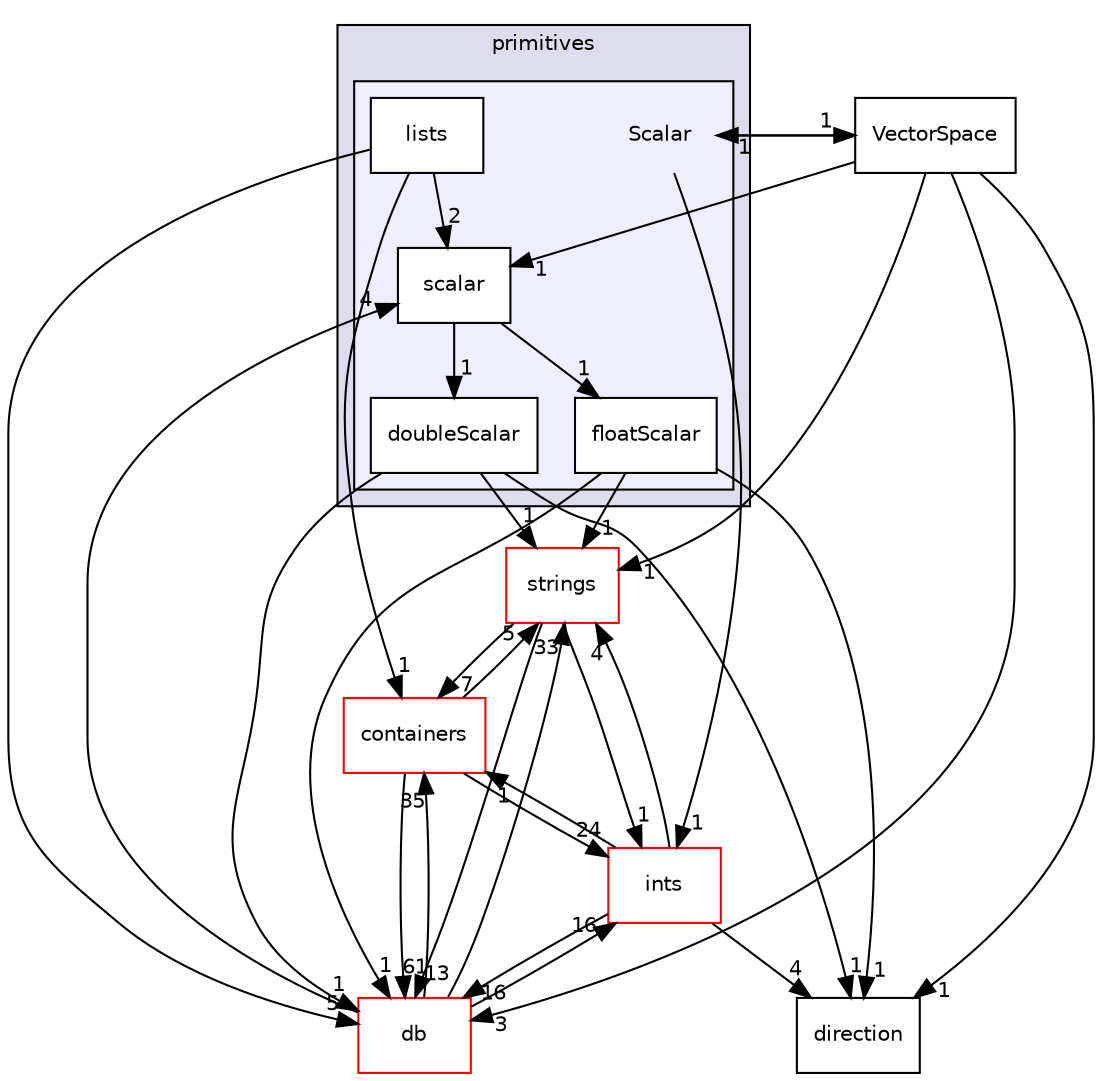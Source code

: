 digraph "src/OpenFOAM/primitives/Scalar" {
  bgcolor=transparent;
  compound=true
  node [ fontsize="10", fontname="Helvetica"];
  edge [ labelfontsize="10", labelfontname="Helvetica"];
  subgraph clusterdir_3e50f45338116b169052b428016851aa {
    graph [ bgcolor="#ddddee", pencolor="black", label="primitives" fontname="Helvetica", fontsize="10", URL="dir_3e50f45338116b169052b428016851aa.html"]
  subgraph clusterdir_b4f4914e791ff496381862f16be45bae {
    graph [ bgcolor="#eeeeff", pencolor="black", label="" URL="dir_b4f4914e791ff496381862f16be45bae.html"];
    dir_b4f4914e791ff496381862f16be45bae [shape=plaintext label="Scalar"];
    dir_b50ec81b3f603d5ef30cf7e329144f8a [shape=box label="doubleScalar" color="black" fillcolor="white" style="filled" URL="dir_b50ec81b3f603d5ef30cf7e329144f8a.html"];
    dir_388ebc957afd3195739a0ce6ea56f687 [shape=box label="floatScalar" color="black" fillcolor="white" style="filled" URL="dir_388ebc957afd3195739a0ce6ea56f687.html"];
    dir_c688d5845a6a19b12de3f4b0b1307667 [shape=box label="lists" color="black" fillcolor="white" style="filled" URL="dir_c688d5845a6a19b12de3f4b0b1307667.html"];
    dir_e67694ff55b44d11ba71a37378a61ef5 [shape=box label="scalar" color="black" fillcolor="white" style="filled" URL="dir_e67694ff55b44d11ba71a37378a61ef5.html"];
  }
  }
  dir_19dbf0591cffda9f7a5a990739e1850d [shape=box label="direction" URL="dir_19dbf0591cffda9f7a5a990739e1850d.html"];
  dir_19d0872053bde092be81d7fe3f56cbf7 [shape=box label="containers" color="red" URL="dir_19d0872053bde092be81d7fe3f56cbf7.html"];
  dir_ce1ee507886310df0e74ee2e624fbc88 [shape=box label="strings" color="red" URL="dir_ce1ee507886310df0e74ee2e624fbc88.html"];
  dir_63c634f7a7cfd679ac26c67fb30fc32f [shape=box label="db" color="red" URL="dir_63c634f7a7cfd679ac26c67fb30fc32f.html"];
  dir_67e43ffa00fdb90d8ab20f3d61175616 [shape=box label="VectorSpace" URL="dir_67e43ffa00fdb90d8ab20f3d61175616.html"];
  dir_086c067a0e64eeb439d30ae0c44248d8 [shape=box label="ints" color="red" URL="dir_086c067a0e64eeb439d30ae0c44248d8.html"];
  dir_e67694ff55b44d11ba71a37378a61ef5->dir_388ebc957afd3195739a0ce6ea56f687 [headlabel="1", labeldistance=1.5 headhref="dir_002381_002379.html"];
  dir_e67694ff55b44d11ba71a37378a61ef5->dir_b50ec81b3f603d5ef30cf7e329144f8a [headlabel="1", labeldistance=1.5 headhref="dir_002381_002378.html"];
  dir_19d0872053bde092be81d7fe3f56cbf7->dir_ce1ee507886310df0e74ee2e624fbc88 [headlabel="5", labeldistance=1.5 headhref="dir_001898_002397.html"];
  dir_19d0872053bde092be81d7fe3f56cbf7->dir_63c634f7a7cfd679ac26c67fb30fc32f [headlabel="61", labeldistance=1.5 headhref="dir_001898_001949.html"];
  dir_19d0872053bde092be81d7fe3f56cbf7->dir_086c067a0e64eeb439d30ae0c44248d8 [headlabel="24", labeldistance=1.5 headhref="dir_001898_002352.html"];
  dir_ce1ee507886310df0e74ee2e624fbc88->dir_19d0872053bde092be81d7fe3f56cbf7 [headlabel="7", labeldistance=1.5 headhref="dir_002397_001898.html"];
  dir_ce1ee507886310df0e74ee2e624fbc88->dir_63c634f7a7cfd679ac26c67fb30fc32f [headlabel="13", labeldistance=1.5 headhref="dir_002397_001949.html"];
  dir_ce1ee507886310df0e74ee2e624fbc88->dir_086c067a0e64eeb439d30ae0c44248d8 [headlabel="1", labeldistance=1.5 headhref="dir_002397_002352.html"];
  dir_388ebc957afd3195739a0ce6ea56f687->dir_19dbf0591cffda9f7a5a990739e1850d [headlabel="1", labeldistance=1.5 headhref="dir_002379_002333.html"];
  dir_388ebc957afd3195739a0ce6ea56f687->dir_ce1ee507886310df0e74ee2e624fbc88 [headlabel="1", labeldistance=1.5 headhref="dir_002379_002397.html"];
  dir_388ebc957afd3195739a0ce6ea56f687->dir_63c634f7a7cfd679ac26c67fb30fc32f [headlabel="1", labeldistance=1.5 headhref="dir_002379_001949.html"];
  dir_b4f4914e791ff496381862f16be45bae->dir_67e43ffa00fdb90d8ab20f3d61175616 [headlabel="1", labeldistance=1.5 headhref="dir_002377_002430.html"];
  dir_b4f4914e791ff496381862f16be45bae->dir_086c067a0e64eeb439d30ae0c44248d8 [headlabel="1", labeldistance=1.5 headhref="dir_002377_002352.html"];
  dir_63c634f7a7cfd679ac26c67fb30fc32f->dir_e67694ff55b44d11ba71a37378a61ef5 [headlabel="4", labeldistance=1.5 headhref="dir_001949_002381.html"];
  dir_63c634f7a7cfd679ac26c67fb30fc32f->dir_19d0872053bde092be81d7fe3f56cbf7 [headlabel="35", labeldistance=1.5 headhref="dir_001949_001898.html"];
  dir_63c634f7a7cfd679ac26c67fb30fc32f->dir_ce1ee507886310df0e74ee2e624fbc88 [headlabel="33", labeldistance=1.5 headhref="dir_001949_002397.html"];
  dir_63c634f7a7cfd679ac26c67fb30fc32f->dir_086c067a0e64eeb439d30ae0c44248d8 [headlabel="16", labeldistance=1.5 headhref="dir_001949_002352.html"];
  dir_c688d5845a6a19b12de3f4b0b1307667->dir_e67694ff55b44d11ba71a37378a61ef5 [headlabel="2", labeldistance=1.5 headhref="dir_002380_002381.html"];
  dir_c688d5845a6a19b12de3f4b0b1307667->dir_19d0872053bde092be81d7fe3f56cbf7 [headlabel="1", labeldistance=1.5 headhref="dir_002380_001898.html"];
  dir_c688d5845a6a19b12de3f4b0b1307667->dir_63c634f7a7cfd679ac26c67fb30fc32f [headlabel="5", labeldistance=1.5 headhref="dir_002380_001949.html"];
  dir_67e43ffa00fdb90d8ab20f3d61175616->dir_e67694ff55b44d11ba71a37378a61ef5 [headlabel="1", labeldistance=1.5 headhref="dir_002430_002381.html"];
  dir_67e43ffa00fdb90d8ab20f3d61175616->dir_19dbf0591cffda9f7a5a990739e1850d [headlabel="1", labeldistance=1.5 headhref="dir_002430_002333.html"];
  dir_67e43ffa00fdb90d8ab20f3d61175616->dir_ce1ee507886310df0e74ee2e624fbc88 [headlabel="1", labeldistance=1.5 headhref="dir_002430_002397.html"];
  dir_67e43ffa00fdb90d8ab20f3d61175616->dir_b4f4914e791ff496381862f16be45bae [headlabel="1", labeldistance=1.5 headhref="dir_002430_002377.html"];
  dir_67e43ffa00fdb90d8ab20f3d61175616->dir_63c634f7a7cfd679ac26c67fb30fc32f [headlabel="3", labeldistance=1.5 headhref="dir_002430_001949.html"];
  dir_b50ec81b3f603d5ef30cf7e329144f8a->dir_19dbf0591cffda9f7a5a990739e1850d [headlabel="1", labeldistance=1.5 headhref="dir_002378_002333.html"];
  dir_b50ec81b3f603d5ef30cf7e329144f8a->dir_ce1ee507886310df0e74ee2e624fbc88 [headlabel="1", labeldistance=1.5 headhref="dir_002378_002397.html"];
  dir_b50ec81b3f603d5ef30cf7e329144f8a->dir_63c634f7a7cfd679ac26c67fb30fc32f [headlabel="1", labeldistance=1.5 headhref="dir_002378_001949.html"];
  dir_086c067a0e64eeb439d30ae0c44248d8->dir_19dbf0591cffda9f7a5a990739e1850d [headlabel="4", labeldistance=1.5 headhref="dir_002352_002333.html"];
  dir_086c067a0e64eeb439d30ae0c44248d8->dir_19d0872053bde092be81d7fe3f56cbf7 [headlabel="1", labeldistance=1.5 headhref="dir_002352_001898.html"];
  dir_086c067a0e64eeb439d30ae0c44248d8->dir_ce1ee507886310df0e74ee2e624fbc88 [headlabel="4", labeldistance=1.5 headhref="dir_002352_002397.html"];
  dir_086c067a0e64eeb439d30ae0c44248d8->dir_63c634f7a7cfd679ac26c67fb30fc32f [headlabel="16", labeldistance=1.5 headhref="dir_002352_001949.html"];
}
